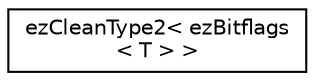 digraph "Graphical Class Hierarchy"
{
 // LATEX_PDF_SIZE
  edge [fontname="Helvetica",fontsize="10",labelfontname="Helvetica",labelfontsize="10"];
  node [fontname="Helvetica",fontsize="10",shape=record];
  rankdir="LR";
  Node0 [label="ezCleanType2\< ezBitflags\l\< T \> \>",height=0.2,width=0.4,color="black", fillcolor="white", style="filled",URL="$d8/d48/structez_clean_type2_3_01ez_bitflags_3_01_t_01_4_01_4.htm",tooltip=" "];
}
